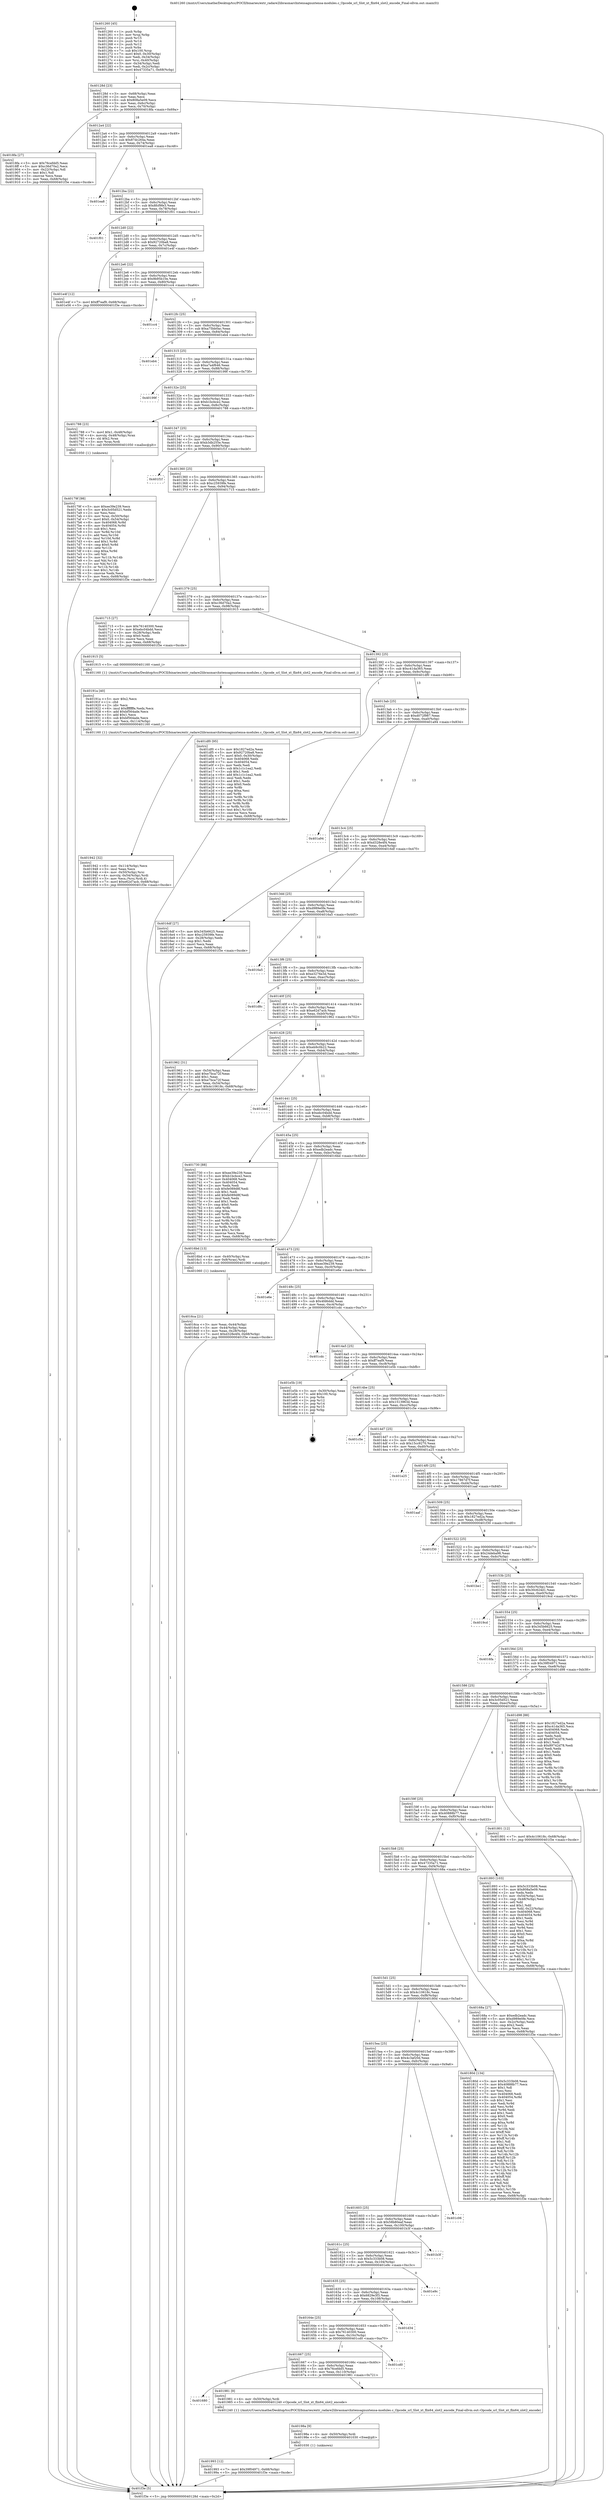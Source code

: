digraph "0x401260" {
  label = "0x401260 (/mnt/c/Users/mathe/Desktop/tcc/POCII/binaries/extr_radare2librasmarchxtensagnuxtensa-modules.c_Opcode_srl_Slot_xt_flix64_slot2_encode_Final-ollvm.out::main(0))"
  labelloc = "t"
  node[shape=record]

  Entry [label="",width=0.3,height=0.3,shape=circle,fillcolor=black,style=filled]
  "0x40128d" [label="{
     0x40128d [23]\l
     | [instrs]\l
     &nbsp;&nbsp;0x40128d \<+3\>: mov -0x68(%rbp),%eax\l
     &nbsp;&nbsp;0x401290 \<+2\>: mov %eax,%ecx\l
     &nbsp;&nbsp;0x401292 \<+6\>: sub $0x808a5e09,%ecx\l
     &nbsp;&nbsp;0x401298 \<+3\>: mov %eax,-0x6c(%rbp)\l
     &nbsp;&nbsp;0x40129b \<+3\>: mov %ecx,-0x70(%rbp)\l
     &nbsp;&nbsp;0x40129e \<+6\>: je 00000000004018fa \<main+0x69a\>\l
  }"]
  "0x4018fa" [label="{
     0x4018fa [27]\l
     | [instrs]\l
     &nbsp;&nbsp;0x4018fa \<+5\>: mov $0x76cefdd5,%eax\l
     &nbsp;&nbsp;0x4018ff \<+5\>: mov $0xc36d70a2,%ecx\l
     &nbsp;&nbsp;0x401904 \<+3\>: mov -0x22(%rbp),%dl\l
     &nbsp;&nbsp;0x401907 \<+3\>: test $0x1,%dl\l
     &nbsp;&nbsp;0x40190a \<+3\>: cmovne %ecx,%eax\l
     &nbsp;&nbsp;0x40190d \<+3\>: mov %eax,-0x68(%rbp)\l
     &nbsp;&nbsp;0x401910 \<+5\>: jmp 0000000000401f3e \<main+0xcde\>\l
  }"]
  "0x4012a4" [label="{
     0x4012a4 [22]\l
     | [instrs]\l
     &nbsp;&nbsp;0x4012a4 \<+5\>: jmp 00000000004012a9 \<main+0x49\>\l
     &nbsp;&nbsp;0x4012a9 \<+3\>: mov -0x6c(%rbp),%eax\l
     &nbsp;&nbsp;0x4012ac \<+5\>: sub $0x87dc264a,%eax\l
     &nbsp;&nbsp;0x4012b1 \<+3\>: mov %eax,-0x74(%rbp)\l
     &nbsp;&nbsp;0x4012b4 \<+6\>: je 0000000000401ea8 \<main+0xc48\>\l
  }"]
  Exit [label="",width=0.3,height=0.3,shape=circle,fillcolor=black,style=filled,peripheries=2]
  "0x401ea8" [label="{
     0x401ea8\l
  }", style=dashed]
  "0x4012ba" [label="{
     0x4012ba [22]\l
     | [instrs]\l
     &nbsp;&nbsp;0x4012ba \<+5\>: jmp 00000000004012bf \<main+0x5f\>\l
     &nbsp;&nbsp;0x4012bf \<+3\>: mov -0x6c(%rbp),%eax\l
     &nbsp;&nbsp;0x4012c2 \<+5\>: sub $0x8fcf9fe3,%eax\l
     &nbsp;&nbsp;0x4012c7 \<+3\>: mov %eax,-0x78(%rbp)\l
     &nbsp;&nbsp;0x4012ca \<+6\>: je 0000000000401f01 \<main+0xca1\>\l
  }"]
  "0x401993" [label="{
     0x401993 [12]\l
     | [instrs]\l
     &nbsp;&nbsp;0x401993 \<+7\>: movl $0x39f04971,-0x68(%rbp)\l
     &nbsp;&nbsp;0x40199a \<+5\>: jmp 0000000000401f3e \<main+0xcde\>\l
  }"]
  "0x401f01" [label="{
     0x401f01\l
  }", style=dashed]
  "0x4012d0" [label="{
     0x4012d0 [22]\l
     | [instrs]\l
     &nbsp;&nbsp;0x4012d0 \<+5\>: jmp 00000000004012d5 \<main+0x75\>\l
     &nbsp;&nbsp;0x4012d5 \<+3\>: mov -0x6c(%rbp),%eax\l
     &nbsp;&nbsp;0x4012d8 \<+5\>: sub $0x92720ba8,%eax\l
     &nbsp;&nbsp;0x4012dd \<+3\>: mov %eax,-0x7c(%rbp)\l
     &nbsp;&nbsp;0x4012e0 \<+6\>: je 0000000000401e4f \<main+0xbef\>\l
  }"]
  "0x40198a" [label="{
     0x40198a [9]\l
     | [instrs]\l
     &nbsp;&nbsp;0x40198a \<+4\>: mov -0x50(%rbp),%rdi\l
     &nbsp;&nbsp;0x40198e \<+5\>: call 0000000000401030 \<free@plt\>\l
     | [calls]\l
     &nbsp;&nbsp;0x401030 \{1\} (unknown)\l
  }"]
  "0x401e4f" [label="{
     0x401e4f [12]\l
     | [instrs]\l
     &nbsp;&nbsp;0x401e4f \<+7\>: movl $0xff7eaf9,-0x68(%rbp)\l
     &nbsp;&nbsp;0x401e56 \<+5\>: jmp 0000000000401f3e \<main+0xcde\>\l
  }"]
  "0x4012e6" [label="{
     0x4012e6 [22]\l
     | [instrs]\l
     &nbsp;&nbsp;0x4012e6 \<+5\>: jmp 00000000004012eb \<main+0x8b\>\l
     &nbsp;&nbsp;0x4012eb \<+3\>: mov -0x6c(%rbp),%eax\l
     &nbsp;&nbsp;0x4012ee \<+5\>: sub $0x9b95b10e,%eax\l
     &nbsp;&nbsp;0x4012f3 \<+3\>: mov %eax,-0x80(%rbp)\l
     &nbsp;&nbsp;0x4012f6 \<+6\>: je 0000000000401cc4 \<main+0xa64\>\l
  }"]
  "0x401680" [label="{
     0x401680\l
  }", style=dashed]
  "0x401cc4" [label="{
     0x401cc4\l
  }", style=dashed]
  "0x4012fc" [label="{
     0x4012fc [25]\l
     | [instrs]\l
     &nbsp;&nbsp;0x4012fc \<+5\>: jmp 0000000000401301 \<main+0xa1\>\l
     &nbsp;&nbsp;0x401301 \<+3\>: mov -0x6c(%rbp),%eax\l
     &nbsp;&nbsp;0x401304 \<+5\>: sub $0xa75bb0ac,%eax\l
     &nbsp;&nbsp;0x401309 \<+6\>: mov %eax,-0x84(%rbp)\l
     &nbsp;&nbsp;0x40130f \<+6\>: je 0000000000401eb4 \<main+0xc54\>\l
  }"]
  "0x401981" [label="{
     0x401981 [9]\l
     | [instrs]\l
     &nbsp;&nbsp;0x401981 \<+4\>: mov -0x50(%rbp),%rdi\l
     &nbsp;&nbsp;0x401985 \<+5\>: call 0000000000401240 \<Opcode_srl_Slot_xt_flix64_slot2_encode\>\l
     | [calls]\l
     &nbsp;&nbsp;0x401240 \{1\} (/mnt/c/Users/mathe/Desktop/tcc/POCII/binaries/extr_radare2librasmarchxtensagnuxtensa-modules.c_Opcode_srl_Slot_xt_flix64_slot2_encode_Final-ollvm.out::Opcode_srl_Slot_xt_flix64_slot2_encode)\l
  }"]
  "0x401eb4" [label="{
     0x401eb4\l
  }", style=dashed]
  "0x401315" [label="{
     0x401315 [25]\l
     | [instrs]\l
     &nbsp;&nbsp;0x401315 \<+5\>: jmp 000000000040131a \<main+0xba\>\l
     &nbsp;&nbsp;0x40131a \<+3\>: mov -0x6c(%rbp),%eax\l
     &nbsp;&nbsp;0x40131d \<+5\>: sub $0xa7a4f646,%eax\l
     &nbsp;&nbsp;0x401322 \<+6\>: mov %eax,-0x88(%rbp)\l
     &nbsp;&nbsp;0x401328 \<+6\>: je 000000000040199f \<main+0x73f\>\l
  }"]
  "0x401667" [label="{
     0x401667 [25]\l
     | [instrs]\l
     &nbsp;&nbsp;0x401667 \<+5\>: jmp 000000000040166c \<main+0x40c\>\l
     &nbsp;&nbsp;0x40166c \<+3\>: mov -0x6c(%rbp),%eax\l
     &nbsp;&nbsp;0x40166f \<+5\>: sub $0x76cefdd5,%eax\l
     &nbsp;&nbsp;0x401674 \<+6\>: mov %eax,-0x110(%rbp)\l
     &nbsp;&nbsp;0x40167a \<+6\>: je 0000000000401981 \<main+0x721\>\l
  }"]
  "0x40199f" [label="{
     0x40199f\l
  }", style=dashed]
  "0x40132e" [label="{
     0x40132e [25]\l
     | [instrs]\l
     &nbsp;&nbsp;0x40132e \<+5\>: jmp 0000000000401333 \<main+0xd3\>\l
     &nbsp;&nbsp;0x401333 \<+3\>: mov -0x6c(%rbp),%eax\l
     &nbsp;&nbsp;0x401336 \<+5\>: sub $0xb1bcbce2,%eax\l
     &nbsp;&nbsp;0x40133b \<+6\>: mov %eax,-0x8c(%rbp)\l
     &nbsp;&nbsp;0x401341 \<+6\>: je 0000000000401788 \<main+0x528\>\l
  }"]
  "0x401cd0" [label="{
     0x401cd0\l
  }", style=dashed]
  "0x401788" [label="{
     0x401788 [23]\l
     | [instrs]\l
     &nbsp;&nbsp;0x401788 \<+7\>: movl $0x1,-0x48(%rbp)\l
     &nbsp;&nbsp;0x40178f \<+4\>: movslq -0x48(%rbp),%rax\l
     &nbsp;&nbsp;0x401793 \<+4\>: shl $0x2,%rax\l
     &nbsp;&nbsp;0x401797 \<+3\>: mov %rax,%rdi\l
     &nbsp;&nbsp;0x40179a \<+5\>: call 0000000000401050 \<malloc@plt\>\l
     | [calls]\l
     &nbsp;&nbsp;0x401050 \{1\} (unknown)\l
  }"]
  "0x401347" [label="{
     0x401347 [25]\l
     | [instrs]\l
     &nbsp;&nbsp;0x401347 \<+5\>: jmp 000000000040134c \<main+0xec\>\l
     &nbsp;&nbsp;0x40134c \<+3\>: mov -0x6c(%rbp),%eax\l
     &nbsp;&nbsp;0x40134f \<+5\>: sub $0xb3db255e,%eax\l
     &nbsp;&nbsp;0x401354 \<+6\>: mov %eax,-0x90(%rbp)\l
     &nbsp;&nbsp;0x40135a \<+6\>: je 0000000000401f1f \<main+0xcbf\>\l
  }"]
  "0x40164e" [label="{
     0x40164e [25]\l
     | [instrs]\l
     &nbsp;&nbsp;0x40164e \<+5\>: jmp 0000000000401653 \<main+0x3f3\>\l
     &nbsp;&nbsp;0x401653 \<+3\>: mov -0x6c(%rbp),%eax\l
     &nbsp;&nbsp;0x401656 \<+5\>: sub $0x76140300,%eax\l
     &nbsp;&nbsp;0x40165b \<+6\>: mov %eax,-0x10c(%rbp)\l
     &nbsp;&nbsp;0x401661 \<+6\>: je 0000000000401cd0 \<main+0xa70\>\l
  }"]
  "0x401f1f" [label="{
     0x401f1f\l
  }", style=dashed]
  "0x401360" [label="{
     0x401360 [25]\l
     | [instrs]\l
     &nbsp;&nbsp;0x401360 \<+5\>: jmp 0000000000401365 \<main+0x105\>\l
     &nbsp;&nbsp;0x401365 \<+3\>: mov -0x6c(%rbp),%eax\l
     &nbsp;&nbsp;0x401368 \<+5\>: sub $0xc25939fe,%eax\l
     &nbsp;&nbsp;0x40136d \<+6\>: mov %eax,-0x94(%rbp)\l
     &nbsp;&nbsp;0x401373 \<+6\>: je 0000000000401715 \<main+0x4b5\>\l
  }"]
  "0x401d34" [label="{
     0x401d34\l
  }", style=dashed]
  "0x401715" [label="{
     0x401715 [27]\l
     | [instrs]\l
     &nbsp;&nbsp;0x401715 \<+5\>: mov $0x76140300,%eax\l
     &nbsp;&nbsp;0x40171a \<+5\>: mov $0xebc04bdd,%ecx\l
     &nbsp;&nbsp;0x40171f \<+3\>: mov -0x28(%rbp),%edx\l
     &nbsp;&nbsp;0x401722 \<+3\>: cmp $0x0,%edx\l
     &nbsp;&nbsp;0x401725 \<+3\>: cmove %ecx,%eax\l
     &nbsp;&nbsp;0x401728 \<+3\>: mov %eax,-0x68(%rbp)\l
     &nbsp;&nbsp;0x40172b \<+5\>: jmp 0000000000401f3e \<main+0xcde\>\l
  }"]
  "0x401379" [label="{
     0x401379 [25]\l
     | [instrs]\l
     &nbsp;&nbsp;0x401379 \<+5\>: jmp 000000000040137e \<main+0x11e\>\l
     &nbsp;&nbsp;0x40137e \<+3\>: mov -0x6c(%rbp),%eax\l
     &nbsp;&nbsp;0x401381 \<+5\>: sub $0xc36d70a2,%eax\l
     &nbsp;&nbsp;0x401386 \<+6\>: mov %eax,-0x98(%rbp)\l
     &nbsp;&nbsp;0x40138c \<+6\>: je 0000000000401915 \<main+0x6b5\>\l
  }"]
  "0x401635" [label="{
     0x401635 [25]\l
     | [instrs]\l
     &nbsp;&nbsp;0x401635 \<+5\>: jmp 000000000040163a \<main+0x3da\>\l
     &nbsp;&nbsp;0x40163a \<+3\>: mov -0x6c(%rbp),%eax\l
     &nbsp;&nbsp;0x40163d \<+5\>: sub $0x6829e3f3,%eax\l
     &nbsp;&nbsp;0x401642 \<+6\>: mov %eax,-0x108(%rbp)\l
     &nbsp;&nbsp;0x401648 \<+6\>: je 0000000000401d34 \<main+0xad4\>\l
  }"]
  "0x401915" [label="{
     0x401915 [5]\l
     | [instrs]\l
     &nbsp;&nbsp;0x401915 \<+5\>: call 0000000000401160 \<next_i\>\l
     | [calls]\l
     &nbsp;&nbsp;0x401160 \{1\} (/mnt/c/Users/mathe/Desktop/tcc/POCII/binaries/extr_radare2librasmarchxtensagnuxtensa-modules.c_Opcode_srl_Slot_xt_flix64_slot2_encode_Final-ollvm.out::next_i)\l
  }"]
  "0x401392" [label="{
     0x401392 [25]\l
     | [instrs]\l
     &nbsp;&nbsp;0x401392 \<+5\>: jmp 0000000000401397 \<main+0x137\>\l
     &nbsp;&nbsp;0x401397 \<+3\>: mov -0x6c(%rbp),%eax\l
     &nbsp;&nbsp;0x40139a \<+5\>: sub $0xc41da365,%eax\l
     &nbsp;&nbsp;0x40139f \<+6\>: mov %eax,-0x9c(%rbp)\l
     &nbsp;&nbsp;0x4013a5 \<+6\>: je 0000000000401df0 \<main+0xb90\>\l
  }"]
  "0x401e9c" [label="{
     0x401e9c\l
  }", style=dashed]
  "0x401df0" [label="{
     0x401df0 [95]\l
     | [instrs]\l
     &nbsp;&nbsp;0x401df0 \<+5\>: mov $0x1827ed2a,%eax\l
     &nbsp;&nbsp;0x401df5 \<+5\>: mov $0x92720ba8,%ecx\l
     &nbsp;&nbsp;0x401dfa \<+7\>: movl $0x0,-0x30(%rbp)\l
     &nbsp;&nbsp;0x401e01 \<+7\>: mov 0x404068,%edx\l
     &nbsp;&nbsp;0x401e08 \<+7\>: mov 0x404054,%esi\l
     &nbsp;&nbsp;0x401e0f \<+2\>: mov %edx,%edi\l
     &nbsp;&nbsp;0x401e11 \<+6\>: sub $0x1c1c1ea2,%edi\l
     &nbsp;&nbsp;0x401e17 \<+3\>: sub $0x1,%edi\l
     &nbsp;&nbsp;0x401e1a \<+6\>: add $0x1c1c1ea2,%edi\l
     &nbsp;&nbsp;0x401e20 \<+3\>: imul %edi,%edx\l
     &nbsp;&nbsp;0x401e23 \<+3\>: and $0x1,%edx\l
     &nbsp;&nbsp;0x401e26 \<+3\>: cmp $0x0,%edx\l
     &nbsp;&nbsp;0x401e29 \<+4\>: sete %r8b\l
     &nbsp;&nbsp;0x401e2d \<+3\>: cmp $0xa,%esi\l
     &nbsp;&nbsp;0x401e30 \<+4\>: setl %r9b\l
     &nbsp;&nbsp;0x401e34 \<+3\>: mov %r8b,%r10b\l
     &nbsp;&nbsp;0x401e37 \<+3\>: and %r9b,%r10b\l
     &nbsp;&nbsp;0x401e3a \<+3\>: xor %r9b,%r8b\l
     &nbsp;&nbsp;0x401e3d \<+3\>: or %r8b,%r10b\l
     &nbsp;&nbsp;0x401e40 \<+4\>: test $0x1,%r10b\l
     &nbsp;&nbsp;0x401e44 \<+3\>: cmovne %ecx,%eax\l
     &nbsp;&nbsp;0x401e47 \<+3\>: mov %eax,-0x68(%rbp)\l
     &nbsp;&nbsp;0x401e4a \<+5\>: jmp 0000000000401f3e \<main+0xcde\>\l
  }"]
  "0x4013ab" [label="{
     0x4013ab [25]\l
     | [instrs]\l
     &nbsp;&nbsp;0x4013ab \<+5\>: jmp 00000000004013b0 \<main+0x150\>\l
     &nbsp;&nbsp;0x4013b0 \<+3\>: mov -0x6c(%rbp),%eax\l
     &nbsp;&nbsp;0x4013b3 \<+5\>: sub $0xd072f987,%eax\l
     &nbsp;&nbsp;0x4013b8 \<+6\>: mov %eax,-0xa0(%rbp)\l
     &nbsp;&nbsp;0x4013be \<+6\>: je 0000000000401a94 \<main+0x834\>\l
  }"]
  "0x40161c" [label="{
     0x40161c [25]\l
     | [instrs]\l
     &nbsp;&nbsp;0x40161c \<+5\>: jmp 0000000000401621 \<main+0x3c1\>\l
     &nbsp;&nbsp;0x401621 \<+3\>: mov -0x6c(%rbp),%eax\l
     &nbsp;&nbsp;0x401624 \<+5\>: sub $0x5c333b08,%eax\l
     &nbsp;&nbsp;0x401629 \<+6\>: mov %eax,-0x104(%rbp)\l
     &nbsp;&nbsp;0x40162f \<+6\>: je 0000000000401e9c \<main+0xc3c\>\l
  }"]
  "0x401a94" [label="{
     0x401a94\l
  }", style=dashed]
  "0x4013c4" [label="{
     0x4013c4 [25]\l
     | [instrs]\l
     &nbsp;&nbsp;0x4013c4 \<+5\>: jmp 00000000004013c9 \<main+0x169\>\l
     &nbsp;&nbsp;0x4013c9 \<+3\>: mov -0x6c(%rbp),%eax\l
     &nbsp;&nbsp;0x4013cc \<+5\>: sub $0xd328e4f4,%eax\l
     &nbsp;&nbsp;0x4013d1 \<+6\>: mov %eax,-0xa4(%rbp)\l
     &nbsp;&nbsp;0x4013d7 \<+6\>: je 00000000004016df \<main+0x47f\>\l
  }"]
  "0x401b3f" [label="{
     0x401b3f\l
  }", style=dashed]
  "0x4016df" [label="{
     0x4016df [27]\l
     | [instrs]\l
     &nbsp;&nbsp;0x4016df \<+5\>: mov $0x345b6625,%eax\l
     &nbsp;&nbsp;0x4016e4 \<+5\>: mov $0xc25939fe,%ecx\l
     &nbsp;&nbsp;0x4016e9 \<+3\>: mov -0x28(%rbp),%edx\l
     &nbsp;&nbsp;0x4016ec \<+3\>: cmp $0x1,%edx\l
     &nbsp;&nbsp;0x4016ef \<+3\>: cmovl %ecx,%eax\l
     &nbsp;&nbsp;0x4016f2 \<+3\>: mov %eax,-0x68(%rbp)\l
     &nbsp;&nbsp;0x4016f5 \<+5\>: jmp 0000000000401f3e \<main+0xcde\>\l
  }"]
  "0x4013dd" [label="{
     0x4013dd [25]\l
     | [instrs]\l
     &nbsp;&nbsp;0x4013dd \<+5\>: jmp 00000000004013e2 \<main+0x182\>\l
     &nbsp;&nbsp;0x4013e2 \<+3\>: mov -0x6c(%rbp),%eax\l
     &nbsp;&nbsp;0x4013e5 \<+5\>: sub $0xd989e0fe,%eax\l
     &nbsp;&nbsp;0x4013ea \<+6\>: mov %eax,-0xa8(%rbp)\l
     &nbsp;&nbsp;0x4013f0 \<+6\>: je 00000000004016a5 \<main+0x445\>\l
  }"]
  "0x401603" [label="{
     0x401603 [25]\l
     | [instrs]\l
     &nbsp;&nbsp;0x401603 \<+5\>: jmp 0000000000401608 \<main+0x3a8\>\l
     &nbsp;&nbsp;0x401608 \<+3\>: mov -0x6c(%rbp),%eax\l
     &nbsp;&nbsp;0x40160b \<+5\>: sub $0x58b80eaf,%eax\l
     &nbsp;&nbsp;0x401610 \<+6\>: mov %eax,-0x100(%rbp)\l
     &nbsp;&nbsp;0x401616 \<+6\>: je 0000000000401b3f \<main+0x8df\>\l
  }"]
  "0x4016a5" [label="{
     0x4016a5\l
  }", style=dashed]
  "0x4013f6" [label="{
     0x4013f6 [25]\l
     | [instrs]\l
     &nbsp;&nbsp;0x4013f6 \<+5\>: jmp 00000000004013fb \<main+0x19b\>\l
     &nbsp;&nbsp;0x4013fb \<+3\>: mov -0x6c(%rbp),%eax\l
     &nbsp;&nbsp;0x4013fe \<+5\>: sub $0xe3276e3d,%eax\l
     &nbsp;&nbsp;0x401403 \<+6\>: mov %eax,-0xac(%rbp)\l
     &nbsp;&nbsp;0x401409 \<+6\>: je 0000000000401d8c \<main+0xb2c\>\l
  }"]
  "0x401c06" [label="{
     0x401c06\l
  }", style=dashed]
  "0x401d8c" [label="{
     0x401d8c\l
  }", style=dashed]
  "0x40140f" [label="{
     0x40140f [25]\l
     | [instrs]\l
     &nbsp;&nbsp;0x40140f \<+5\>: jmp 0000000000401414 \<main+0x1b4\>\l
     &nbsp;&nbsp;0x401414 \<+3\>: mov -0x6c(%rbp),%eax\l
     &nbsp;&nbsp;0x401417 \<+5\>: sub $0xe62d7acb,%eax\l
     &nbsp;&nbsp;0x40141c \<+6\>: mov %eax,-0xb0(%rbp)\l
     &nbsp;&nbsp;0x401422 \<+6\>: je 0000000000401962 \<main+0x702\>\l
  }"]
  "0x401942" [label="{
     0x401942 [32]\l
     | [instrs]\l
     &nbsp;&nbsp;0x401942 \<+6\>: mov -0x114(%rbp),%ecx\l
     &nbsp;&nbsp;0x401948 \<+3\>: imul %eax,%ecx\l
     &nbsp;&nbsp;0x40194b \<+4\>: mov -0x50(%rbp),%rsi\l
     &nbsp;&nbsp;0x40194f \<+4\>: movslq -0x54(%rbp),%rdi\l
     &nbsp;&nbsp;0x401953 \<+3\>: mov %ecx,(%rsi,%rdi,4)\l
     &nbsp;&nbsp;0x401956 \<+7\>: movl $0xe62d7acb,-0x68(%rbp)\l
     &nbsp;&nbsp;0x40195d \<+5\>: jmp 0000000000401f3e \<main+0xcde\>\l
  }"]
  "0x401962" [label="{
     0x401962 [31]\l
     | [instrs]\l
     &nbsp;&nbsp;0x401962 \<+3\>: mov -0x54(%rbp),%eax\l
     &nbsp;&nbsp;0x401965 \<+5\>: add $0xe7bca72f,%eax\l
     &nbsp;&nbsp;0x40196a \<+3\>: add $0x1,%eax\l
     &nbsp;&nbsp;0x40196d \<+5\>: sub $0xe7bca72f,%eax\l
     &nbsp;&nbsp;0x401972 \<+3\>: mov %eax,-0x54(%rbp)\l
     &nbsp;&nbsp;0x401975 \<+7\>: movl $0x4c10618c,-0x68(%rbp)\l
     &nbsp;&nbsp;0x40197c \<+5\>: jmp 0000000000401f3e \<main+0xcde\>\l
  }"]
  "0x401428" [label="{
     0x401428 [25]\l
     | [instrs]\l
     &nbsp;&nbsp;0x401428 \<+5\>: jmp 000000000040142d \<main+0x1cd\>\l
     &nbsp;&nbsp;0x40142d \<+3\>: mov -0x6c(%rbp),%eax\l
     &nbsp;&nbsp;0x401430 \<+5\>: sub $0xeb9c0b22,%eax\l
     &nbsp;&nbsp;0x401435 \<+6\>: mov %eax,-0xb4(%rbp)\l
     &nbsp;&nbsp;0x40143b \<+6\>: je 0000000000401bed \<main+0x98d\>\l
  }"]
  "0x40191a" [label="{
     0x40191a [40]\l
     | [instrs]\l
     &nbsp;&nbsp;0x40191a \<+5\>: mov $0x2,%ecx\l
     &nbsp;&nbsp;0x40191f \<+1\>: cltd\l
     &nbsp;&nbsp;0x401920 \<+2\>: idiv %ecx\l
     &nbsp;&nbsp;0x401922 \<+6\>: imul $0xfffffffe,%edx,%ecx\l
     &nbsp;&nbsp;0x401928 \<+6\>: add $0xbf564ade,%ecx\l
     &nbsp;&nbsp;0x40192e \<+3\>: add $0x1,%ecx\l
     &nbsp;&nbsp;0x401931 \<+6\>: sub $0xbf564ade,%ecx\l
     &nbsp;&nbsp;0x401937 \<+6\>: mov %ecx,-0x114(%rbp)\l
     &nbsp;&nbsp;0x40193d \<+5\>: call 0000000000401160 \<next_i\>\l
     | [calls]\l
     &nbsp;&nbsp;0x401160 \{1\} (/mnt/c/Users/mathe/Desktop/tcc/POCII/binaries/extr_radare2librasmarchxtensagnuxtensa-modules.c_Opcode_srl_Slot_xt_flix64_slot2_encode_Final-ollvm.out::next_i)\l
  }"]
  "0x401bed" [label="{
     0x401bed\l
  }", style=dashed]
  "0x401441" [label="{
     0x401441 [25]\l
     | [instrs]\l
     &nbsp;&nbsp;0x401441 \<+5\>: jmp 0000000000401446 \<main+0x1e6\>\l
     &nbsp;&nbsp;0x401446 \<+3\>: mov -0x6c(%rbp),%eax\l
     &nbsp;&nbsp;0x401449 \<+5\>: sub $0xebc04bdd,%eax\l
     &nbsp;&nbsp;0x40144e \<+6\>: mov %eax,-0xb8(%rbp)\l
     &nbsp;&nbsp;0x401454 \<+6\>: je 0000000000401730 \<main+0x4d0\>\l
  }"]
  "0x4015ea" [label="{
     0x4015ea [25]\l
     | [instrs]\l
     &nbsp;&nbsp;0x4015ea \<+5\>: jmp 00000000004015ef \<main+0x38f\>\l
     &nbsp;&nbsp;0x4015ef \<+3\>: mov -0x6c(%rbp),%eax\l
     &nbsp;&nbsp;0x4015f2 \<+5\>: sub $0x4c3af20d,%eax\l
     &nbsp;&nbsp;0x4015f7 \<+6\>: mov %eax,-0xfc(%rbp)\l
     &nbsp;&nbsp;0x4015fd \<+6\>: je 0000000000401c06 \<main+0x9a6\>\l
  }"]
  "0x401730" [label="{
     0x401730 [88]\l
     | [instrs]\l
     &nbsp;&nbsp;0x401730 \<+5\>: mov $0xee39e239,%eax\l
     &nbsp;&nbsp;0x401735 \<+5\>: mov $0xb1bcbce2,%ecx\l
     &nbsp;&nbsp;0x40173a \<+7\>: mov 0x404068,%edx\l
     &nbsp;&nbsp;0x401741 \<+7\>: mov 0x404054,%esi\l
     &nbsp;&nbsp;0x401748 \<+2\>: mov %edx,%edi\l
     &nbsp;&nbsp;0x40174a \<+6\>: sub $0xfe089d8f,%edi\l
     &nbsp;&nbsp;0x401750 \<+3\>: sub $0x1,%edi\l
     &nbsp;&nbsp;0x401753 \<+6\>: add $0xfe089d8f,%edi\l
     &nbsp;&nbsp;0x401759 \<+3\>: imul %edi,%edx\l
     &nbsp;&nbsp;0x40175c \<+3\>: and $0x1,%edx\l
     &nbsp;&nbsp;0x40175f \<+3\>: cmp $0x0,%edx\l
     &nbsp;&nbsp;0x401762 \<+4\>: sete %r8b\l
     &nbsp;&nbsp;0x401766 \<+3\>: cmp $0xa,%esi\l
     &nbsp;&nbsp;0x401769 \<+4\>: setl %r9b\l
     &nbsp;&nbsp;0x40176d \<+3\>: mov %r8b,%r10b\l
     &nbsp;&nbsp;0x401770 \<+3\>: and %r9b,%r10b\l
     &nbsp;&nbsp;0x401773 \<+3\>: xor %r9b,%r8b\l
     &nbsp;&nbsp;0x401776 \<+3\>: or %r8b,%r10b\l
     &nbsp;&nbsp;0x401779 \<+4\>: test $0x1,%r10b\l
     &nbsp;&nbsp;0x40177d \<+3\>: cmovne %ecx,%eax\l
     &nbsp;&nbsp;0x401780 \<+3\>: mov %eax,-0x68(%rbp)\l
     &nbsp;&nbsp;0x401783 \<+5\>: jmp 0000000000401f3e \<main+0xcde\>\l
  }"]
  "0x40145a" [label="{
     0x40145a [25]\l
     | [instrs]\l
     &nbsp;&nbsp;0x40145a \<+5\>: jmp 000000000040145f \<main+0x1ff\>\l
     &nbsp;&nbsp;0x40145f \<+3\>: mov -0x6c(%rbp),%eax\l
     &nbsp;&nbsp;0x401462 \<+5\>: sub $0xedb2eadc,%eax\l
     &nbsp;&nbsp;0x401467 \<+6\>: mov %eax,-0xbc(%rbp)\l
     &nbsp;&nbsp;0x40146d \<+6\>: je 00000000004016bd \<main+0x45d\>\l
  }"]
  "0x40180d" [label="{
     0x40180d [134]\l
     | [instrs]\l
     &nbsp;&nbsp;0x40180d \<+5\>: mov $0x5c333b08,%eax\l
     &nbsp;&nbsp;0x401812 \<+5\>: mov $0x40888b77,%ecx\l
     &nbsp;&nbsp;0x401817 \<+2\>: mov $0x1,%dl\l
     &nbsp;&nbsp;0x401819 \<+2\>: xor %esi,%esi\l
     &nbsp;&nbsp;0x40181b \<+7\>: mov 0x404068,%edi\l
     &nbsp;&nbsp;0x401822 \<+8\>: mov 0x404054,%r8d\l
     &nbsp;&nbsp;0x40182a \<+3\>: sub $0x1,%esi\l
     &nbsp;&nbsp;0x40182d \<+3\>: mov %edi,%r9d\l
     &nbsp;&nbsp;0x401830 \<+3\>: add %esi,%r9d\l
     &nbsp;&nbsp;0x401833 \<+4\>: imul %r9d,%edi\l
     &nbsp;&nbsp;0x401837 \<+3\>: and $0x1,%edi\l
     &nbsp;&nbsp;0x40183a \<+3\>: cmp $0x0,%edi\l
     &nbsp;&nbsp;0x40183d \<+4\>: sete %r10b\l
     &nbsp;&nbsp;0x401841 \<+4\>: cmp $0xa,%r8d\l
     &nbsp;&nbsp;0x401845 \<+4\>: setl %r11b\l
     &nbsp;&nbsp;0x401849 \<+3\>: mov %r10b,%bl\l
     &nbsp;&nbsp;0x40184c \<+3\>: xor $0xff,%bl\l
     &nbsp;&nbsp;0x40184f \<+3\>: mov %r11b,%r14b\l
     &nbsp;&nbsp;0x401852 \<+4\>: xor $0xff,%r14b\l
     &nbsp;&nbsp;0x401856 \<+3\>: xor $0x1,%dl\l
     &nbsp;&nbsp;0x401859 \<+3\>: mov %bl,%r15b\l
     &nbsp;&nbsp;0x40185c \<+4\>: and $0xff,%r15b\l
     &nbsp;&nbsp;0x401860 \<+3\>: and %dl,%r10b\l
     &nbsp;&nbsp;0x401863 \<+3\>: mov %r14b,%r12b\l
     &nbsp;&nbsp;0x401866 \<+4\>: and $0xff,%r12b\l
     &nbsp;&nbsp;0x40186a \<+3\>: and %dl,%r11b\l
     &nbsp;&nbsp;0x40186d \<+3\>: or %r10b,%r15b\l
     &nbsp;&nbsp;0x401870 \<+3\>: or %r11b,%r12b\l
     &nbsp;&nbsp;0x401873 \<+3\>: xor %r12b,%r15b\l
     &nbsp;&nbsp;0x401876 \<+3\>: or %r14b,%bl\l
     &nbsp;&nbsp;0x401879 \<+3\>: xor $0xff,%bl\l
     &nbsp;&nbsp;0x40187c \<+3\>: or $0x1,%dl\l
     &nbsp;&nbsp;0x40187f \<+2\>: and %dl,%bl\l
     &nbsp;&nbsp;0x401881 \<+3\>: or %bl,%r15b\l
     &nbsp;&nbsp;0x401884 \<+4\>: test $0x1,%r15b\l
     &nbsp;&nbsp;0x401888 \<+3\>: cmovne %ecx,%eax\l
     &nbsp;&nbsp;0x40188b \<+3\>: mov %eax,-0x68(%rbp)\l
     &nbsp;&nbsp;0x40188e \<+5\>: jmp 0000000000401f3e \<main+0xcde\>\l
  }"]
  "0x4016bd" [label="{
     0x4016bd [13]\l
     | [instrs]\l
     &nbsp;&nbsp;0x4016bd \<+4\>: mov -0x40(%rbp),%rax\l
     &nbsp;&nbsp;0x4016c1 \<+4\>: mov 0x8(%rax),%rdi\l
     &nbsp;&nbsp;0x4016c5 \<+5\>: call 0000000000401060 \<atoi@plt\>\l
     | [calls]\l
     &nbsp;&nbsp;0x401060 \{1\} (unknown)\l
  }"]
  "0x401473" [label="{
     0x401473 [25]\l
     | [instrs]\l
     &nbsp;&nbsp;0x401473 \<+5\>: jmp 0000000000401478 \<main+0x218\>\l
     &nbsp;&nbsp;0x401478 \<+3\>: mov -0x6c(%rbp),%eax\l
     &nbsp;&nbsp;0x40147b \<+5\>: sub $0xee39e239,%eax\l
     &nbsp;&nbsp;0x401480 \<+6\>: mov %eax,-0xc0(%rbp)\l
     &nbsp;&nbsp;0x401486 \<+6\>: je 0000000000401e6e \<main+0xc0e\>\l
  }"]
  "0x40179f" [label="{
     0x40179f [98]\l
     | [instrs]\l
     &nbsp;&nbsp;0x40179f \<+5\>: mov $0xee39e239,%ecx\l
     &nbsp;&nbsp;0x4017a4 \<+5\>: mov $0x3c05d521,%edx\l
     &nbsp;&nbsp;0x4017a9 \<+2\>: xor %esi,%esi\l
     &nbsp;&nbsp;0x4017ab \<+4\>: mov %rax,-0x50(%rbp)\l
     &nbsp;&nbsp;0x4017af \<+7\>: movl $0x0,-0x54(%rbp)\l
     &nbsp;&nbsp;0x4017b6 \<+8\>: mov 0x404068,%r8d\l
     &nbsp;&nbsp;0x4017be \<+8\>: mov 0x404054,%r9d\l
     &nbsp;&nbsp;0x4017c6 \<+3\>: sub $0x1,%esi\l
     &nbsp;&nbsp;0x4017c9 \<+3\>: mov %r8d,%r10d\l
     &nbsp;&nbsp;0x4017cc \<+3\>: add %esi,%r10d\l
     &nbsp;&nbsp;0x4017cf \<+4\>: imul %r10d,%r8d\l
     &nbsp;&nbsp;0x4017d3 \<+4\>: and $0x1,%r8d\l
     &nbsp;&nbsp;0x4017d7 \<+4\>: cmp $0x0,%r8d\l
     &nbsp;&nbsp;0x4017db \<+4\>: sete %r11b\l
     &nbsp;&nbsp;0x4017df \<+4\>: cmp $0xa,%r9d\l
     &nbsp;&nbsp;0x4017e3 \<+3\>: setl %bl\l
     &nbsp;&nbsp;0x4017e6 \<+3\>: mov %r11b,%r14b\l
     &nbsp;&nbsp;0x4017e9 \<+3\>: and %bl,%r14b\l
     &nbsp;&nbsp;0x4017ec \<+3\>: xor %bl,%r11b\l
     &nbsp;&nbsp;0x4017ef \<+3\>: or %r11b,%r14b\l
     &nbsp;&nbsp;0x4017f2 \<+4\>: test $0x1,%r14b\l
     &nbsp;&nbsp;0x4017f6 \<+3\>: cmovne %edx,%ecx\l
     &nbsp;&nbsp;0x4017f9 \<+3\>: mov %ecx,-0x68(%rbp)\l
     &nbsp;&nbsp;0x4017fc \<+5\>: jmp 0000000000401f3e \<main+0xcde\>\l
  }"]
  "0x401e6e" [label="{
     0x401e6e\l
  }", style=dashed]
  "0x40148c" [label="{
     0x40148c [25]\l
     | [instrs]\l
     &nbsp;&nbsp;0x40148c \<+5\>: jmp 0000000000401491 \<main+0x231\>\l
     &nbsp;&nbsp;0x401491 \<+3\>: mov -0x6c(%rbp),%eax\l
     &nbsp;&nbsp;0x401494 \<+5\>: sub $0x4fd6ddd,%eax\l
     &nbsp;&nbsp;0x401499 \<+6\>: mov %eax,-0xc4(%rbp)\l
     &nbsp;&nbsp;0x40149f \<+6\>: je 0000000000401cdc \<main+0xa7c\>\l
  }"]
  "0x4016ca" [label="{
     0x4016ca [21]\l
     | [instrs]\l
     &nbsp;&nbsp;0x4016ca \<+3\>: mov %eax,-0x44(%rbp)\l
     &nbsp;&nbsp;0x4016cd \<+3\>: mov -0x44(%rbp),%eax\l
     &nbsp;&nbsp;0x4016d0 \<+3\>: mov %eax,-0x28(%rbp)\l
     &nbsp;&nbsp;0x4016d3 \<+7\>: movl $0xd328e4f4,-0x68(%rbp)\l
     &nbsp;&nbsp;0x4016da \<+5\>: jmp 0000000000401f3e \<main+0xcde\>\l
  }"]
  "0x401cdc" [label="{
     0x401cdc\l
  }", style=dashed]
  "0x4014a5" [label="{
     0x4014a5 [25]\l
     | [instrs]\l
     &nbsp;&nbsp;0x4014a5 \<+5\>: jmp 00000000004014aa \<main+0x24a\>\l
     &nbsp;&nbsp;0x4014aa \<+3\>: mov -0x6c(%rbp),%eax\l
     &nbsp;&nbsp;0x4014ad \<+5\>: sub $0xff7eaf9,%eax\l
     &nbsp;&nbsp;0x4014b2 \<+6\>: mov %eax,-0xc8(%rbp)\l
     &nbsp;&nbsp;0x4014b8 \<+6\>: je 0000000000401e5b \<main+0xbfb\>\l
  }"]
  "0x401260" [label="{
     0x401260 [45]\l
     | [instrs]\l
     &nbsp;&nbsp;0x401260 \<+1\>: push %rbp\l
     &nbsp;&nbsp;0x401261 \<+3\>: mov %rsp,%rbp\l
     &nbsp;&nbsp;0x401264 \<+2\>: push %r15\l
     &nbsp;&nbsp;0x401266 \<+2\>: push %r14\l
     &nbsp;&nbsp;0x401268 \<+2\>: push %r12\l
     &nbsp;&nbsp;0x40126a \<+1\>: push %rbx\l
     &nbsp;&nbsp;0x40126b \<+7\>: sub $0x100,%rsp\l
     &nbsp;&nbsp;0x401272 \<+7\>: movl $0x0,-0x30(%rbp)\l
     &nbsp;&nbsp;0x401279 \<+3\>: mov %edi,-0x34(%rbp)\l
     &nbsp;&nbsp;0x40127c \<+4\>: mov %rsi,-0x40(%rbp)\l
     &nbsp;&nbsp;0x401280 \<+3\>: mov -0x34(%rbp),%edi\l
     &nbsp;&nbsp;0x401283 \<+3\>: mov %edi,-0x2c(%rbp)\l
     &nbsp;&nbsp;0x401286 \<+7\>: movl $0x47335a71,-0x68(%rbp)\l
  }"]
  "0x401e5b" [label="{
     0x401e5b [19]\l
     | [instrs]\l
     &nbsp;&nbsp;0x401e5b \<+3\>: mov -0x30(%rbp),%eax\l
     &nbsp;&nbsp;0x401e5e \<+7\>: add $0x100,%rsp\l
     &nbsp;&nbsp;0x401e65 \<+1\>: pop %rbx\l
     &nbsp;&nbsp;0x401e66 \<+2\>: pop %r12\l
     &nbsp;&nbsp;0x401e68 \<+2\>: pop %r14\l
     &nbsp;&nbsp;0x401e6a \<+2\>: pop %r15\l
     &nbsp;&nbsp;0x401e6c \<+1\>: pop %rbp\l
     &nbsp;&nbsp;0x401e6d \<+1\>: ret\l
  }"]
  "0x4014be" [label="{
     0x4014be [25]\l
     | [instrs]\l
     &nbsp;&nbsp;0x4014be \<+5\>: jmp 00000000004014c3 \<main+0x263\>\l
     &nbsp;&nbsp;0x4014c3 \<+3\>: mov -0x6c(%rbp),%eax\l
     &nbsp;&nbsp;0x4014c6 \<+5\>: sub $0x1513963d,%eax\l
     &nbsp;&nbsp;0x4014cb \<+6\>: mov %eax,-0xcc(%rbp)\l
     &nbsp;&nbsp;0x4014d1 \<+6\>: je 0000000000401c5e \<main+0x9fe\>\l
  }"]
  "0x401f3e" [label="{
     0x401f3e [5]\l
     | [instrs]\l
     &nbsp;&nbsp;0x401f3e \<+5\>: jmp 000000000040128d \<main+0x2d\>\l
  }"]
  "0x401c5e" [label="{
     0x401c5e\l
  }", style=dashed]
  "0x4014d7" [label="{
     0x4014d7 [25]\l
     | [instrs]\l
     &nbsp;&nbsp;0x4014d7 \<+5\>: jmp 00000000004014dc \<main+0x27c\>\l
     &nbsp;&nbsp;0x4014dc \<+3\>: mov -0x6c(%rbp),%eax\l
     &nbsp;&nbsp;0x4014df \<+5\>: sub $0x15cc9270,%eax\l
     &nbsp;&nbsp;0x4014e4 \<+6\>: mov %eax,-0xd0(%rbp)\l
     &nbsp;&nbsp;0x4014ea \<+6\>: je 0000000000401a25 \<main+0x7c5\>\l
  }"]
  "0x4015d1" [label="{
     0x4015d1 [25]\l
     | [instrs]\l
     &nbsp;&nbsp;0x4015d1 \<+5\>: jmp 00000000004015d6 \<main+0x376\>\l
     &nbsp;&nbsp;0x4015d6 \<+3\>: mov -0x6c(%rbp),%eax\l
     &nbsp;&nbsp;0x4015d9 \<+5\>: sub $0x4c10618c,%eax\l
     &nbsp;&nbsp;0x4015de \<+6\>: mov %eax,-0xf8(%rbp)\l
     &nbsp;&nbsp;0x4015e4 \<+6\>: je 000000000040180d \<main+0x5ad\>\l
  }"]
  "0x401a25" [label="{
     0x401a25\l
  }", style=dashed]
  "0x4014f0" [label="{
     0x4014f0 [25]\l
     | [instrs]\l
     &nbsp;&nbsp;0x4014f0 \<+5\>: jmp 00000000004014f5 \<main+0x295\>\l
     &nbsp;&nbsp;0x4014f5 \<+3\>: mov -0x6c(%rbp),%eax\l
     &nbsp;&nbsp;0x4014f8 \<+5\>: sub $0x17867d7f,%eax\l
     &nbsp;&nbsp;0x4014fd \<+6\>: mov %eax,-0xd4(%rbp)\l
     &nbsp;&nbsp;0x401503 \<+6\>: je 0000000000401aaf \<main+0x84f\>\l
  }"]
  "0x40168a" [label="{
     0x40168a [27]\l
     | [instrs]\l
     &nbsp;&nbsp;0x40168a \<+5\>: mov $0xedb2eadc,%eax\l
     &nbsp;&nbsp;0x40168f \<+5\>: mov $0xd989e0fe,%ecx\l
     &nbsp;&nbsp;0x401694 \<+3\>: mov -0x2c(%rbp),%edx\l
     &nbsp;&nbsp;0x401697 \<+3\>: cmp $0x2,%edx\l
     &nbsp;&nbsp;0x40169a \<+3\>: cmovne %ecx,%eax\l
     &nbsp;&nbsp;0x40169d \<+3\>: mov %eax,-0x68(%rbp)\l
     &nbsp;&nbsp;0x4016a0 \<+5\>: jmp 0000000000401f3e \<main+0xcde\>\l
  }"]
  "0x401aaf" [label="{
     0x401aaf\l
  }", style=dashed]
  "0x401509" [label="{
     0x401509 [25]\l
     | [instrs]\l
     &nbsp;&nbsp;0x401509 \<+5\>: jmp 000000000040150e \<main+0x2ae\>\l
     &nbsp;&nbsp;0x40150e \<+3\>: mov -0x6c(%rbp),%eax\l
     &nbsp;&nbsp;0x401511 \<+5\>: sub $0x1827ed2a,%eax\l
     &nbsp;&nbsp;0x401516 \<+6\>: mov %eax,-0xd8(%rbp)\l
     &nbsp;&nbsp;0x40151c \<+6\>: je 0000000000401f30 \<main+0xcd0\>\l
  }"]
  "0x4015b8" [label="{
     0x4015b8 [25]\l
     | [instrs]\l
     &nbsp;&nbsp;0x4015b8 \<+5\>: jmp 00000000004015bd \<main+0x35d\>\l
     &nbsp;&nbsp;0x4015bd \<+3\>: mov -0x6c(%rbp),%eax\l
     &nbsp;&nbsp;0x4015c0 \<+5\>: sub $0x47335a71,%eax\l
     &nbsp;&nbsp;0x4015c5 \<+6\>: mov %eax,-0xf4(%rbp)\l
     &nbsp;&nbsp;0x4015cb \<+6\>: je 000000000040168a \<main+0x42a\>\l
  }"]
  "0x401f30" [label="{
     0x401f30\l
  }", style=dashed]
  "0x401522" [label="{
     0x401522 [25]\l
     | [instrs]\l
     &nbsp;&nbsp;0x401522 \<+5\>: jmp 0000000000401527 \<main+0x2c7\>\l
     &nbsp;&nbsp;0x401527 \<+3\>: mov -0x6c(%rbp),%eax\l
     &nbsp;&nbsp;0x40152a \<+5\>: sub $0x24deba98,%eax\l
     &nbsp;&nbsp;0x40152f \<+6\>: mov %eax,-0xdc(%rbp)\l
     &nbsp;&nbsp;0x401535 \<+6\>: je 0000000000401be1 \<main+0x981\>\l
  }"]
  "0x401893" [label="{
     0x401893 [103]\l
     | [instrs]\l
     &nbsp;&nbsp;0x401893 \<+5\>: mov $0x5c333b08,%eax\l
     &nbsp;&nbsp;0x401898 \<+5\>: mov $0x808a5e09,%ecx\l
     &nbsp;&nbsp;0x40189d \<+2\>: xor %edx,%edx\l
     &nbsp;&nbsp;0x40189f \<+3\>: mov -0x54(%rbp),%esi\l
     &nbsp;&nbsp;0x4018a2 \<+3\>: cmp -0x48(%rbp),%esi\l
     &nbsp;&nbsp;0x4018a5 \<+4\>: setl %dil\l
     &nbsp;&nbsp;0x4018a9 \<+4\>: and $0x1,%dil\l
     &nbsp;&nbsp;0x4018ad \<+4\>: mov %dil,-0x22(%rbp)\l
     &nbsp;&nbsp;0x4018b1 \<+7\>: mov 0x404068,%esi\l
     &nbsp;&nbsp;0x4018b8 \<+8\>: mov 0x404054,%r8d\l
     &nbsp;&nbsp;0x4018c0 \<+3\>: sub $0x1,%edx\l
     &nbsp;&nbsp;0x4018c3 \<+3\>: mov %esi,%r9d\l
     &nbsp;&nbsp;0x4018c6 \<+3\>: add %edx,%r9d\l
     &nbsp;&nbsp;0x4018c9 \<+4\>: imul %r9d,%esi\l
     &nbsp;&nbsp;0x4018cd \<+3\>: and $0x1,%esi\l
     &nbsp;&nbsp;0x4018d0 \<+3\>: cmp $0x0,%esi\l
     &nbsp;&nbsp;0x4018d3 \<+4\>: sete %dil\l
     &nbsp;&nbsp;0x4018d7 \<+4\>: cmp $0xa,%r8d\l
     &nbsp;&nbsp;0x4018db \<+4\>: setl %r10b\l
     &nbsp;&nbsp;0x4018df \<+3\>: mov %dil,%r11b\l
     &nbsp;&nbsp;0x4018e2 \<+3\>: and %r10b,%r11b\l
     &nbsp;&nbsp;0x4018e5 \<+3\>: xor %r10b,%dil\l
     &nbsp;&nbsp;0x4018e8 \<+3\>: or %dil,%r11b\l
     &nbsp;&nbsp;0x4018eb \<+4\>: test $0x1,%r11b\l
     &nbsp;&nbsp;0x4018ef \<+3\>: cmovne %ecx,%eax\l
     &nbsp;&nbsp;0x4018f2 \<+3\>: mov %eax,-0x68(%rbp)\l
     &nbsp;&nbsp;0x4018f5 \<+5\>: jmp 0000000000401f3e \<main+0xcde\>\l
  }"]
  "0x401be1" [label="{
     0x401be1\l
  }", style=dashed]
  "0x40153b" [label="{
     0x40153b [25]\l
     | [instrs]\l
     &nbsp;&nbsp;0x40153b \<+5\>: jmp 0000000000401540 \<main+0x2e0\>\l
     &nbsp;&nbsp;0x401540 \<+3\>: mov -0x6c(%rbp),%eax\l
     &nbsp;&nbsp;0x401543 \<+5\>: sub $0x30c624d1,%eax\l
     &nbsp;&nbsp;0x401548 \<+6\>: mov %eax,-0xe0(%rbp)\l
     &nbsp;&nbsp;0x40154e \<+6\>: je 00000000004019cd \<main+0x76d\>\l
  }"]
  "0x40159f" [label="{
     0x40159f [25]\l
     | [instrs]\l
     &nbsp;&nbsp;0x40159f \<+5\>: jmp 00000000004015a4 \<main+0x344\>\l
     &nbsp;&nbsp;0x4015a4 \<+3\>: mov -0x6c(%rbp),%eax\l
     &nbsp;&nbsp;0x4015a7 \<+5\>: sub $0x40888b77,%eax\l
     &nbsp;&nbsp;0x4015ac \<+6\>: mov %eax,-0xf0(%rbp)\l
     &nbsp;&nbsp;0x4015b2 \<+6\>: je 0000000000401893 \<main+0x633\>\l
  }"]
  "0x4019cd" [label="{
     0x4019cd\l
  }", style=dashed]
  "0x401554" [label="{
     0x401554 [25]\l
     | [instrs]\l
     &nbsp;&nbsp;0x401554 \<+5\>: jmp 0000000000401559 \<main+0x2f9\>\l
     &nbsp;&nbsp;0x401559 \<+3\>: mov -0x6c(%rbp),%eax\l
     &nbsp;&nbsp;0x40155c \<+5\>: sub $0x345b6625,%eax\l
     &nbsp;&nbsp;0x401561 \<+6\>: mov %eax,-0xe4(%rbp)\l
     &nbsp;&nbsp;0x401567 \<+6\>: je 00000000004016fa \<main+0x49a\>\l
  }"]
  "0x401801" [label="{
     0x401801 [12]\l
     | [instrs]\l
     &nbsp;&nbsp;0x401801 \<+7\>: movl $0x4c10618c,-0x68(%rbp)\l
     &nbsp;&nbsp;0x401808 \<+5\>: jmp 0000000000401f3e \<main+0xcde\>\l
  }"]
  "0x4016fa" [label="{
     0x4016fa\l
  }", style=dashed]
  "0x40156d" [label="{
     0x40156d [25]\l
     | [instrs]\l
     &nbsp;&nbsp;0x40156d \<+5\>: jmp 0000000000401572 \<main+0x312\>\l
     &nbsp;&nbsp;0x401572 \<+3\>: mov -0x6c(%rbp),%eax\l
     &nbsp;&nbsp;0x401575 \<+5\>: sub $0x39f04971,%eax\l
     &nbsp;&nbsp;0x40157a \<+6\>: mov %eax,-0xe8(%rbp)\l
     &nbsp;&nbsp;0x401580 \<+6\>: je 0000000000401d98 \<main+0xb38\>\l
  }"]
  "0x401586" [label="{
     0x401586 [25]\l
     | [instrs]\l
     &nbsp;&nbsp;0x401586 \<+5\>: jmp 000000000040158b \<main+0x32b\>\l
     &nbsp;&nbsp;0x40158b \<+3\>: mov -0x6c(%rbp),%eax\l
     &nbsp;&nbsp;0x40158e \<+5\>: sub $0x3c05d521,%eax\l
     &nbsp;&nbsp;0x401593 \<+6\>: mov %eax,-0xec(%rbp)\l
     &nbsp;&nbsp;0x401599 \<+6\>: je 0000000000401801 \<main+0x5a1\>\l
  }"]
  "0x401d98" [label="{
     0x401d98 [88]\l
     | [instrs]\l
     &nbsp;&nbsp;0x401d98 \<+5\>: mov $0x1827ed2a,%eax\l
     &nbsp;&nbsp;0x401d9d \<+5\>: mov $0xc41da365,%ecx\l
     &nbsp;&nbsp;0x401da2 \<+7\>: mov 0x404068,%edx\l
     &nbsp;&nbsp;0x401da9 \<+7\>: mov 0x404054,%esi\l
     &nbsp;&nbsp;0x401db0 \<+2\>: mov %edx,%edi\l
     &nbsp;&nbsp;0x401db2 \<+6\>: add $0x89742d78,%edi\l
     &nbsp;&nbsp;0x401db8 \<+3\>: sub $0x1,%edi\l
     &nbsp;&nbsp;0x401dbb \<+6\>: sub $0x89742d78,%edi\l
     &nbsp;&nbsp;0x401dc1 \<+3\>: imul %edi,%edx\l
     &nbsp;&nbsp;0x401dc4 \<+3\>: and $0x1,%edx\l
     &nbsp;&nbsp;0x401dc7 \<+3\>: cmp $0x0,%edx\l
     &nbsp;&nbsp;0x401dca \<+4\>: sete %r8b\l
     &nbsp;&nbsp;0x401dce \<+3\>: cmp $0xa,%esi\l
     &nbsp;&nbsp;0x401dd1 \<+4\>: setl %r9b\l
     &nbsp;&nbsp;0x401dd5 \<+3\>: mov %r8b,%r10b\l
     &nbsp;&nbsp;0x401dd8 \<+3\>: and %r9b,%r10b\l
     &nbsp;&nbsp;0x401ddb \<+3\>: xor %r9b,%r8b\l
     &nbsp;&nbsp;0x401dde \<+3\>: or %r8b,%r10b\l
     &nbsp;&nbsp;0x401de1 \<+4\>: test $0x1,%r10b\l
     &nbsp;&nbsp;0x401de5 \<+3\>: cmovne %ecx,%eax\l
     &nbsp;&nbsp;0x401de8 \<+3\>: mov %eax,-0x68(%rbp)\l
     &nbsp;&nbsp;0x401deb \<+5\>: jmp 0000000000401f3e \<main+0xcde\>\l
  }"]
  Entry -> "0x401260" [label=" 1"]
  "0x40128d" -> "0x4018fa" [label=" 2"]
  "0x40128d" -> "0x4012a4" [label=" 18"]
  "0x401e5b" -> Exit [label=" 1"]
  "0x4012a4" -> "0x401ea8" [label=" 0"]
  "0x4012a4" -> "0x4012ba" [label=" 18"]
  "0x401e4f" -> "0x401f3e" [label=" 1"]
  "0x4012ba" -> "0x401f01" [label=" 0"]
  "0x4012ba" -> "0x4012d0" [label=" 18"]
  "0x401df0" -> "0x401f3e" [label=" 1"]
  "0x4012d0" -> "0x401e4f" [label=" 1"]
  "0x4012d0" -> "0x4012e6" [label=" 17"]
  "0x401d98" -> "0x401f3e" [label=" 1"]
  "0x4012e6" -> "0x401cc4" [label=" 0"]
  "0x4012e6" -> "0x4012fc" [label=" 17"]
  "0x401993" -> "0x401f3e" [label=" 1"]
  "0x4012fc" -> "0x401eb4" [label=" 0"]
  "0x4012fc" -> "0x401315" [label=" 17"]
  "0x40198a" -> "0x401993" [label=" 1"]
  "0x401315" -> "0x40199f" [label=" 0"]
  "0x401315" -> "0x40132e" [label=" 17"]
  "0x401667" -> "0x401680" [label=" 0"]
  "0x40132e" -> "0x401788" [label=" 1"]
  "0x40132e" -> "0x401347" [label=" 16"]
  "0x401667" -> "0x401981" [label=" 1"]
  "0x401347" -> "0x401f1f" [label=" 0"]
  "0x401347" -> "0x401360" [label=" 16"]
  "0x40164e" -> "0x401667" [label=" 1"]
  "0x401360" -> "0x401715" [label=" 1"]
  "0x401360" -> "0x401379" [label=" 15"]
  "0x40164e" -> "0x401cd0" [label=" 0"]
  "0x401379" -> "0x401915" [label=" 1"]
  "0x401379" -> "0x401392" [label=" 14"]
  "0x401635" -> "0x40164e" [label=" 1"]
  "0x401392" -> "0x401df0" [label=" 1"]
  "0x401392" -> "0x4013ab" [label=" 13"]
  "0x401635" -> "0x401d34" [label=" 0"]
  "0x4013ab" -> "0x401a94" [label=" 0"]
  "0x4013ab" -> "0x4013c4" [label=" 13"]
  "0x40161c" -> "0x401635" [label=" 1"]
  "0x4013c4" -> "0x4016df" [label=" 1"]
  "0x4013c4" -> "0x4013dd" [label=" 12"]
  "0x40161c" -> "0x401e9c" [label=" 0"]
  "0x4013dd" -> "0x4016a5" [label=" 0"]
  "0x4013dd" -> "0x4013f6" [label=" 12"]
  "0x401603" -> "0x40161c" [label=" 1"]
  "0x4013f6" -> "0x401d8c" [label=" 0"]
  "0x4013f6" -> "0x40140f" [label=" 12"]
  "0x401603" -> "0x401b3f" [label=" 0"]
  "0x40140f" -> "0x401962" [label=" 1"]
  "0x40140f" -> "0x401428" [label=" 11"]
  "0x4015ea" -> "0x401603" [label=" 1"]
  "0x401428" -> "0x401bed" [label=" 0"]
  "0x401428" -> "0x401441" [label=" 11"]
  "0x4015ea" -> "0x401c06" [label=" 0"]
  "0x401441" -> "0x401730" [label=" 1"]
  "0x401441" -> "0x40145a" [label=" 10"]
  "0x401981" -> "0x40198a" [label=" 1"]
  "0x40145a" -> "0x4016bd" [label=" 1"]
  "0x40145a" -> "0x401473" [label=" 9"]
  "0x401962" -> "0x401f3e" [label=" 1"]
  "0x401473" -> "0x401e6e" [label=" 0"]
  "0x401473" -> "0x40148c" [label=" 9"]
  "0x40191a" -> "0x401942" [label=" 1"]
  "0x40148c" -> "0x401cdc" [label=" 0"]
  "0x40148c" -> "0x4014a5" [label=" 9"]
  "0x401915" -> "0x40191a" [label=" 1"]
  "0x4014a5" -> "0x401e5b" [label=" 1"]
  "0x4014a5" -> "0x4014be" [label=" 8"]
  "0x4018fa" -> "0x401f3e" [label=" 2"]
  "0x4014be" -> "0x401c5e" [label=" 0"]
  "0x4014be" -> "0x4014d7" [label=" 8"]
  "0x401893" -> "0x401f3e" [label=" 2"]
  "0x4014d7" -> "0x401a25" [label=" 0"]
  "0x4014d7" -> "0x4014f0" [label=" 8"]
  "0x40180d" -> "0x401f3e" [label=" 2"]
  "0x4014f0" -> "0x401aaf" [label=" 0"]
  "0x4014f0" -> "0x401509" [label=" 8"]
  "0x4015d1" -> "0x4015ea" [label=" 1"]
  "0x401509" -> "0x401f30" [label=" 0"]
  "0x401509" -> "0x401522" [label=" 8"]
  "0x401942" -> "0x401f3e" [label=" 1"]
  "0x401522" -> "0x401be1" [label=" 0"]
  "0x401522" -> "0x40153b" [label=" 8"]
  "0x401801" -> "0x401f3e" [label=" 1"]
  "0x40153b" -> "0x4019cd" [label=" 0"]
  "0x40153b" -> "0x401554" [label=" 8"]
  "0x401788" -> "0x40179f" [label=" 1"]
  "0x401554" -> "0x4016fa" [label=" 0"]
  "0x401554" -> "0x40156d" [label=" 8"]
  "0x401730" -> "0x401f3e" [label=" 1"]
  "0x40156d" -> "0x401d98" [label=" 1"]
  "0x40156d" -> "0x401586" [label=" 7"]
  "0x401715" -> "0x401f3e" [label=" 1"]
  "0x401586" -> "0x401801" [label=" 1"]
  "0x401586" -> "0x40159f" [label=" 6"]
  "0x40179f" -> "0x401f3e" [label=" 1"]
  "0x40159f" -> "0x401893" [label=" 2"]
  "0x40159f" -> "0x4015b8" [label=" 4"]
  "0x4015d1" -> "0x40180d" [label=" 2"]
  "0x4015b8" -> "0x40168a" [label=" 1"]
  "0x4015b8" -> "0x4015d1" [label=" 3"]
  "0x40168a" -> "0x401f3e" [label=" 1"]
  "0x401260" -> "0x40128d" [label=" 1"]
  "0x401f3e" -> "0x40128d" [label=" 19"]
  "0x4016bd" -> "0x4016ca" [label=" 1"]
  "0x4016ca" -> "0x401f3e" [label=" 1"]
  "0x4016df" -> "0x401f3e" [label=" 1"]
}

